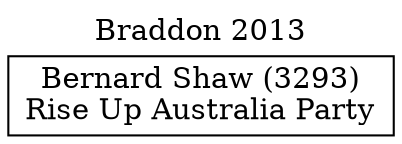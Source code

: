 // House preference flow
digraph "Bernard Shaw (3293)_Braddon_2013" {
	graph [label="Braddon 2013" labelloc=t mclimit=10]
	node [shape=box]
	"Bernard Shaw (3293)" [label="Bernard Shaw (3293)
Rise Up Australia Party"]
}
